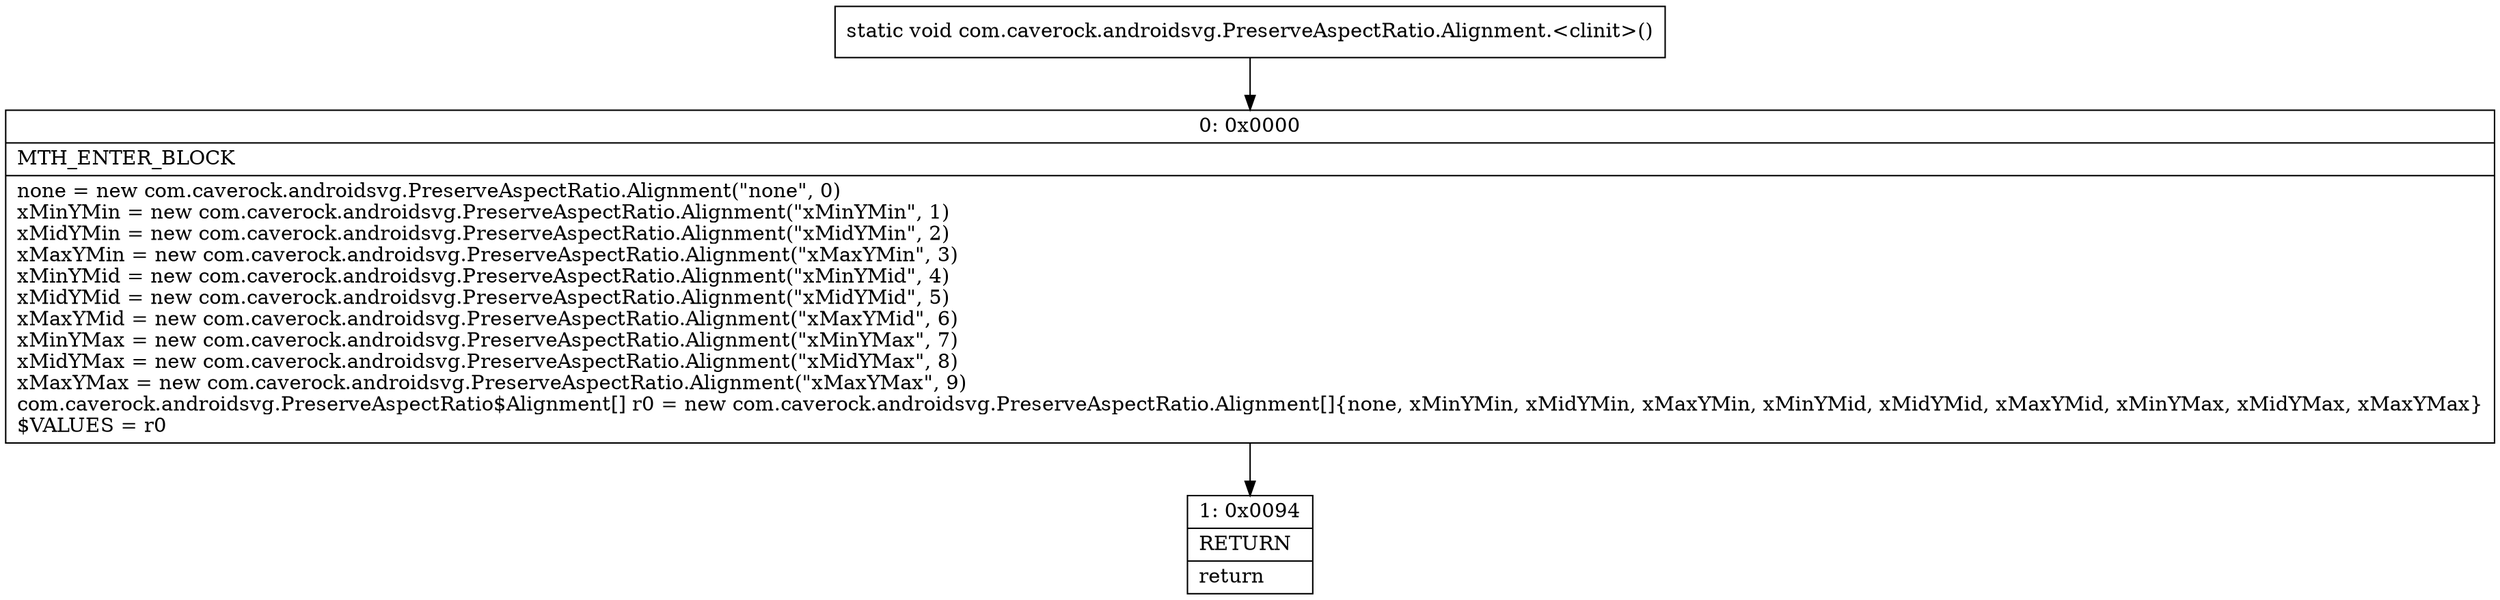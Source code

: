 digraph "CFG forcom.caverock.androidsvg.PreserveAspectRatio.Alignment.\<clinit\>()V" {
Node_0 [shape=record,label="{0\:\ 0x0000|MTH_ENTER_BLOCK\l|none = new com.caverock.androidsvg.PreserveAspectRatio.Alignment(\"none\", 0)\lxMinYMin = new com.caverock.androidsvg.PreserveAspectRatio.Alignment(\"xMinYMin\", 1)\lxMidYMin = new com.caverock.androidsvg.PreserveAspectRatio.Alignment(\"xMidYMin\", 2)\lxMaxYMin = new com.caverock.androidsvg.PreserveAspectRatio.Alignment(\"xMaxYMin\", 3)\lxMinYMid = new com.caverock.androidsvg.PreserveAspectRatio.Alignment(\"xMinYMid\", 4)\lxMidYMid = new com.caverock.androidsvg.PreserveAspectRatio.Alignment(\"xMidYMid\", 5)\lxMaxYMid = new com.caverock.androidsvg.PreserveAspectRatio.Alignment(\"xMaxYMid\", 6)\lxMinYMax = new com.caverock.androidsvg.PreserveAspectRatio.Alignment(\"xMinYMax\", 7)\lxMidYMax = new com.caverock.androidsvg.PreserveAspectRatio.Alignment(\"xMidYMax\", 8)\lxMaxYMax = new com.caverock.androidsvg.PreserveAspectRatio.Alignment(\"xMaxYMax\", 9)\lcom.caverock.androidsvg.PreserveAspectRatio$Alignment[] r0 = new com.caverock.androidsvg.PreserveAspectRatio.Alignment[]\{none, xMinYMin, xMidYMin, xMaxYMin, xMinYMid, xMidYMid, xMaxYMid, xMinYMax, xMidYMax, xMaxYMax\}\l$VALUES = r0\l}"];
Node_1 [shape=record,label="{1\:\ 0x0094|RETURN\l|return\l}"];
MethodNode[shape=record,label="{static void com.caverock.androidsvg.PreserveAspectRatio.Alignment.\<clinit\>() }"];
MethodNode -> Node_0;
Node_0 -> Node_1;
}

